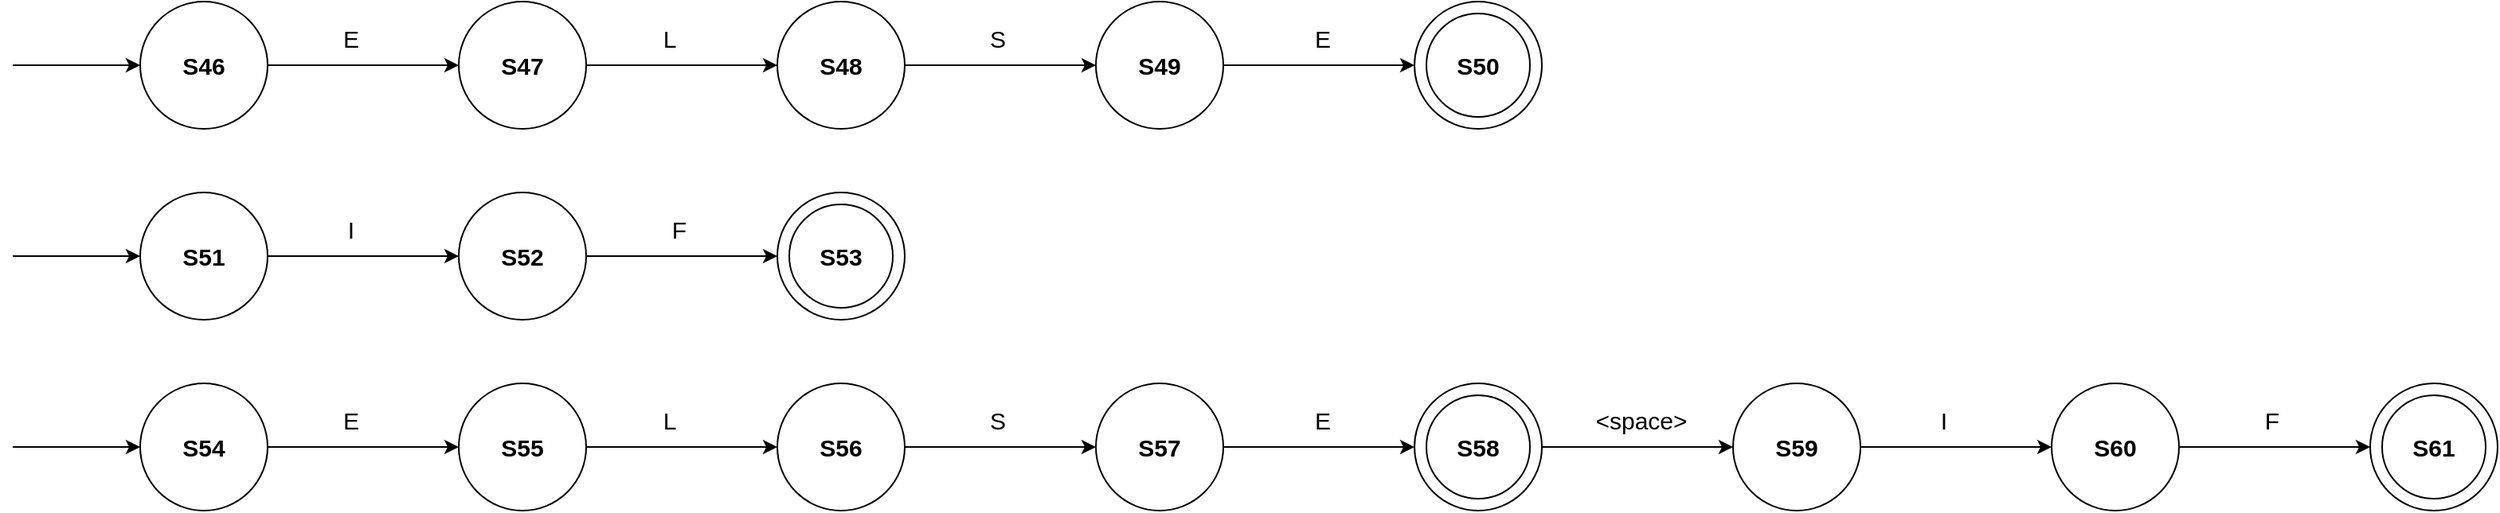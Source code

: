 <mxfile version="23.1.1" type="github">
  <diagram name="Page-1" id="jtEGU4w5EN0m42as8MH0">
    <mxGraphModel dx="2685" dy="1042" grid="1" gridSize="10" guides="1" tooltips="1" connect="1" arrows="1" fold="1" page="1" pageScale="1" pageWidth="850" pageHeight="1100" math="0" shadow="0">
      <root>
        <mxCell id="0" />
        <mxCell id="1" parent="0" />
        <mxCell id="73xzhFmGHyd9fNAaFiC_-1" value="" style="ellipse;whiteSpace=wrap;html=1;aspect=fixed;" parent="1" vertex="1">
          <mxGeometry x="400" y="40" width="80" height="80" as="geometry" />
        </mxCell>
        <mxCell id="73xzhFmGHyd9fNAaFiC_-2" value="" style="ellipse;whiteSpace=wrap;html=1;aspect=fixed;" parent="1" vertex="1">
          <mxGeometry x="200" y="40" width="80" height="80" as="geometry" />
        </mxCell>
        <mxCell id="73xzhFmGHyd9fNAaFiC_-3" value="" style="endArrow=classic;html=1;rounded=0;entryX=0;entryY=0.5;entryDx=0;entryDy=0;exitX=1;exitY=0.5;exitDx=0;exitDy=0;" parent="1" source="73xzhFmGHyd9fNAaFiC_-13" edge="1">
          <mxGeometry width="50" height="50" relative="1" as="geometry">
            <mxPoint x="120" y="80" as="sourcePoint" />
            <mxPoint x="200" y="80" as="targetPoint" />
          </mxGeometry>
        </mxCell>
        <mxCell id="73xzhFmGHyd9fNAaFiC_-4" value="" style="endArrow=classic;html=1;rounded=0;entryX=0;entryY=0.5;entryDx=0;entryDy=0;exitX=1;exitY=0.5;exitDx=0;exitDy=0;" parent="1" source="73xzhFmGHyd9fNAaFiC_-2" target="73xzhFmGHyd9fNAaFiC_-1" edge="1">
          <mxGeometry width="50" height="50" relative="1" as="geometry">
            <mxPoint x="290" y="110" as="sourcePoint" />
            <mxPoint x="410" y="110" as="targetPoint" />
          </mxGeometry>
        </mxCell>
        <mxCell id="73xzhFmGHyd9fNAaFiC_-5" value="&lt;b style=&quot;font-size: 15px;&quot;&gt;S48&lt;/b&gt;" style="text;html=1;strokeColor=none;fillColor=none;align=center;verticalAlign=middle;whiteSpace=wrap;rounded=0;fontSize=15;" parent="1" vertex="1">
          <mxGeometry x="210" y="65" width="60" height="30" as="geometry" />
        </mxCell>
        <mxCell id="73xzhFmGHyd9fNAaFiC_-6" value="&lt;b&gt;&lt;font style=&quot;font-size: 15px;&quot;&gt;S49&lt;/font&gt;&lt;/b&gt;" style="text;html=1;strokeColor=none;fillColor=none;align=center;verticalAlign=middle;whiteSpace=wrap;rounded=0;" parent="1" vertex="1">
          <mxGeometry x="410" y="65" width="60" height="30" as="geometry" />
        </mxCell>
        <mxCell id="73xzhFmGHyd9fNAaFiC_-7" value="S" style="text;html=1;strokeColor=none;fillColor=none;align=center;verticalAlign=middle;whiteSpace=wrap;rounded=0;fontSize=15;" parent="1" vertex="1">
          <mxGeometry x="286" y="47.5" width="105" height="30" as="geometry" />
        </mxCell>
        <mxCell id="73xzhFmGHyd9fNAaFiC_-8" value="" style="ellipse;whiteSpace=wrap;html=1;aspect=fixed;" parent="1" vertex="1">
          <mxGeometry x="600" y="40" width="80" height="80" as="geometry" />
        </mxCell>
        <mxCell id="73xzhFmGHyd9fNAaFiC_-9" value="" style="ellipse;whiteSpace=wrap;html=1;aspect=fixed;" parent="1" vertex="1">
          <mxGeometry x="607.5" y="47.5" width="65" height="65" as="geometry" />
        </mxCell>
        <mxCell id="73xzhFmGHyd9fNAaFiC_-10" value="" style="endArrow=classic;html=1;rounded=0;entryX=0;entryY=0.5;entryDx=0;entryDy=0;exitX=1;exitY=0.5;exitDx=0;exitDy=0;" parent="1" target="73xzhFmGHyd9fNAaFiC_-8" edge="1">
          <mxGeometry width="50" height="50" relative="1" as="geometry">
            <mxPoint x="480" y="80" as="sourcePoint" />
            <mxPoint x="610" y="110" as="targetPoint" />
          </mxGeometry>
        </mxCell>
        <mxCell id="73xzhFmGHyd9fNAaFiC_-11" value="&lt;b&gt;&lt;font style=&quot;font-size: 15px;&quot;&gt;S50&lt;/font&gt;&lt;/b&gt;" style="text;html=1;strokeColor=none;fillColor=none;align=center;verticalAlign=middle;whiteSpace=wrap;rounded=0;" parent="1" vertex="1">
          <mxGeometry x="610" y="65" width="60" height="30" as="geometry" />
        </mxCell>
        <mxCell id="73xzhFmGHyd9fNAaFiC_-12" value="E" style="text;html=1;strokeColor=none;fillColor=none;align=center;verticalAlign=middle;whiteSpace=wrap;rounded=0;fontSize=15;" parent="1" vertex="1">
          <mxGeometry x="490" y="47.5" width="105" height="30" as="geometry" />
        </mxCell>
        <mxCell id="73xzhFmGHyd9fNAaFiC_-13" value="" style="ellipse;whiteSpace=wrap;html=1;aspect=fixed;" parent="1" vertex="1">
          <mxGeometry y="40" width="80" height="80" as="geometry" />
        </mxCell>
        <mxCell id="73xzhFmGHyd9fNAaFiC_-14" value="" style="endArrow=classic;html=1;rounded=0;entryX=0;entryY=0.5;entryDx=0;entryDy=0;" parent="1" edge="1">
          <mxGeometry width="50" height="50" relative="1" as="geometry">
            <mxPoint x="-120" y="80" as="sourcePoint" />
            <mxPoint y="80" as="targetPoint" />
          </mxGeometry>
        </mxCell>
        <mxCell id="73xzhFmGHyd9fNAaFiC_-15" value="&lt;b style=&quot;font-size: 15px;&quot;&gt;S47&lt;/b&gt;" style="text;html=1;strokeColor=none;fillColor=none;align=center;verticalAlign=middle;whiteSpace=wrap;rounded=0;fontSize=15;" parent="1" vertex="1">
          <mxGeometry x="10" y="65" width="60" height="30" as="geometry" />
        </mxCell>
        <mxCell id="73xzhFmGHyd9fNAaFiC_-16" value="L" style="text;html=1;strokeColor=none;fillColor=none;align=center;verticalAlign=middle;whiteSpace=wrap;rounded=0;fontSize=15;" parent="1" vertex="1">
          <mxGeometry x="80" y="47.5" width="105" height="30" as="geometry" />
        </mxCell>
        <mxCell id="73xzhFmGHyd9fNAaFiC_-17" value="" style="ellipse;whiteSpace=wrap;html=1;aspect=fixed;" parent="1" vertex="1">
          <mxGeometry x="200" y="160" width="80" height="80" as="geometry" />
        </mxCell>
        <mxCell id="73xzhFmGHyd9fNAaFiC_-18" value="" style="ellipse;whiteSpace=wrap;html=1;aspect=fixed;" parent="1" vertex="1">
          <mxGeometry y="160" width="80" height="80" as="geometry" />
        </mxCell>
        <mxCell id="73xzhFmGHyd9fNAaFiC_-19" value="" style="endArrow=classic;html=1;rounded=0;entryX=0;entryY=0.5;entryDx=0;entryDy=0;exitX=1;exitY=0.5;exitDx=0;exitDy=0;" parent="1" source="73xzhFmGHyd9fNAaFiC_-23" edge="1">
          <mxGeometry width="50" height="50" relative="1" as="geometry">
            <mxPoint x="-80" y="200" as="sourcePoint" />
            <mxPoint y="200" as="targetPoint" />
          </mxGeometry>
        </mxCell>
        <mxCell id="73xzhFmGHyd9fNAaFiC_-20" value="" style="endArrow=classic;html=1;rounded=0;entryX=0;entryY=0.5;entryDx=0;entryDy=0;exitX=1;exitY=0.5;exitDx=0;exitDy=0;" parent="1" source="73xzhFmGHyd9fNAaFiC_-18" target="73xzhFmGHyd9fNAaFiC_-17" edge="1">
          <mxGeometry width="50" height="50" relative="1" as="geometry">
            <mxPoint x="90" y="230" as="sourcePoint" />
            <mxPoint x="210" y="230" as="targetPoint" />
          </mxGeometry>
        </mxCell>
        <mxCell id="73xzhFmGHyd9fNAaFiC_-21" value="&lt;b style=&quot;font-size: 15px;&quot;&gt;S52&lt;/b&gt;" style="text;html=1;strokeColor=none;fillColor=none;align=center;verticalAlign=middle;whiteSpace=wrap;rounded=0;fontSize=15;" parent="1" vertex="1">
          <mxGeometry x="10" y="185" width="60" height="30" as="geometry" />
        </mxCell>
        <mxCell id="73xzhFmGHyd9fNAaFiC_-22" value="F" style="text;html=1;strokeColor=none;fillColor=none;align=center;verticalAlign=middle;whiteSpace=wrap;rounded=0;fontSize=15;" parent="1" vertex="1">
          <mxGeometry x="86" y="167.5" width="105" height="30" as="geometry" />
        </mxCell>
        <mxCell id="73xzhFmGHyd9fNAaFiC_-23" value="" style="ellipse;whiteSpace=wrap;html=1;aspect=fixed;" parent="1" vertex="1">
          <mxGeometry x="-200" y="160" width="80" height="80" as="geometry" />
        </mxCell>
        <mxCell id="73xzhFmGHyd9fNAaFiC_-24" value="" style="endArrow=classic;html=1;rounded=0;entryX=0;entryY=0.5;entryDx=0;entryDy=0;" parent="1" edge="1">
          <mxGeometry width="50" height="50" relative="1" as="geometry">
            <mxPoint x="-280" y="200" as="sourcePoint" />
            <mxPoint x="-200" y="200" as="targetPoint" />
          </mxGeometry>
        </mxCell>
        <mxCell id="73xzhFmGHyd9fNAaFiC_-25" value="&lt;b style=&quot;font-size: 15px;&quot;&gt;S51&lt;/b&gt;" style="text;html=1;strokeColor=none;fillColor=none;align=center;verticalAlign=middle;whiteSpace=wrap;rounded=0;fontSize=15;" parent="1" vertex="1">
          <mxGeometry x="-190" y="185" width="60" height="30" as="geometry" />
        </mxCell>
        <mxCell id="73xzhFmGHyd9fNAaFiC_-26" value="" style="ellipse;whiteSpace=wrap;html=1;aspect=fixed;" parent="1" vertex="1">
          <mxGeometry x="207.5" y="167.5" width="65" height="65" as="geometry" />
        </mxCell>
        <mxCell id="73xzhFmGHyd9fNAaFiC_-27" value="I" style="text;html=1;strokeColor=none;fillColor=none;align=center;verticalAlign=middle;whiteSpace=wrap;rounded=0;fontSize=15;" parent="1" vertex="1">
          <mxGeometry x="-120" y="167.5" width="105" height="30" as="geometry" />
        </mxCell>
        <mxCell id="73xzhFmGHyd9fNAaFiC_-28" value="&lt;b&gt;&lt;font style=&quot;font-size: 15px;&quot;&gt;S53&lt;/font&gt;&lt;/b&gt;" style="text;html=1;strokeColor=none;fillColor=none;align=center;verticalAlign=middle;whiteSpace=wrap;rounded=0;" parent="1" vertex="1">
          <mxGeometry x="210" y="185" width="60" height="30" as="geometry" />
        </mxCell>
        <mxCell id="73xzhFmGHyd9fNAaFiC_-57" value="" style="ellipse;whiteSpace=wrap;html=1;aspect=fixed;" parent="1" vertex="1">
          <mxGeometry x="-200" y="40" width="80" height="80" as="geometry" />
        </mxCell>
        <mxCell id="73xzhFmGHyd9fNAaFiC_-58" value="" style="endArrow=classic;html=1;rounded=0;entryX=0;entryY=0.5;entryDx=0;entryDy=0;" parent="1" edge="1">
          <mxGeometry width="50" height="50" relative="1" as="geometry">
            <mxPoint x="-280" y="80" as="sourcePoint" />
            <mxPoint x="-200" y="80" as="targetPoint" />
          </mxGeometry>
        </mxCell>
        <mxCell id="73xzhFmGHyd9fNAaFiC_-59" value="&lt;b style=&quot;font-size: 15px;&quot;&gt;S46&lt;/b&gt;" style="text;html=1;strokeColor=none;fillColor=none;align=center;verticalAlign=middle;whiteSpace=wrap;rounded=0;fontSize=15;" parent="1" vertex="1">
          <mxGeometry x="-190" y="65" width="60" height="30" as="geometry" />
        </mxCell>
        <mxCell id="73xzhFmGHyd9fNAaFiC_-60" value="E" style="text;html=1;strokeColor=none;fillColor=none;align=center;verticalAlign=middle;whiteSpace=wrap;rounded=0;fontSize=15;" parent="1" vertex="1">
          <mxGeometry x="-120" y="47.5" width="105" height="30" as="geometry" />
        </mxCell>
        <mxCell id="73xzhFmGHyd9fNAaFiC_-61" value="" style="ellipse;whiteSpace=wrap;html=1;aspect=fixed;" parent="1" vertex="1">
          <mxGeometry x="400" y="280" width="80" height="80" as="geometry" />
        </mxCell>
        <mxCell id="73xzhFmGHyd9fNAaFiC_-62" value="" style="ellipse;whiteSpace=wrap;html=1;aspect=fixed;" parent="1" vertex="1">
          <mxGeometry x="200" y="280" width="80" height="80" as="geometry" />
        </mxCell>
        <mxCell id="73xzhFmGHyd9fNAaFiC_-63" value="" style="endArrow=classic;html=1;rounded=0;entryX=0;entryY=0.5;entryDx=0;entryDy=0;exitX=1;exitY=0.5;exitDx=0;exitDy=0;" parent="1" source="73xzhFmGHyd9fNAaFiC_-73" edge="1">
          <mxGeometry width="50" height="50" relative="1" as="geometry">
            <mxPoint x="120" y="320" as="sourcePoint" />
            <mxPoint x="200" y="320" as="targetPoint" />
          </mxGeometry>
        </mxCell>
        <mxCell id="73xzhFmGHyd9fNAaFiC_-64" value="" style="endArrow=classic;html=1;rounded=0;entryX=0;entryY=0.5;entryDx=0;entryDy=0;exitX=1;exitY=0.5;exitDx=0;exitDy=0;" parent="1" source="73xzhFmGHyd9fNAaFiC_-62" target="73xzhFmGHyd9fNAaFiC_-61" edge="1">
          <mxGeometry width="50" height="50" relative="1" as="geometry">
            <mxPoint x="290" y="350" as="sourcePoint" />
            <mxPoint x="410" y="350" as="targetPoint" />
          </mxGeometry>
        </mxCell>
        <mxCell id="73xzhFmGHyd9fNAaFiC_-65" value="&lt;b style=&quot;font-size: 15px;&quot;&gt;S56&lt;/b&gt;" style="text;html=1;strokeColor=none;fillColor=none;align=center;verticalAlign=middle;whiteSpace=wrap;rounded=0;fontSize=15;" parent="1" vertex="1">
          <mxGeometry x="210" y="305" width="60" height="30" as="geometry" />
        </mxCell>
        <mxCell id="73xzhFmGHyd9fNAaFiC_-66" value="&lt;b&gt;&lt;font style=&quot;font-size: 15px;&quot;&gt;S57&lt;/font&gt;&lt;/b&gt;" style="text;html=1;strokeColor=none;fillColor=none;align=center;verticalAlign=middle;whiteSpace=wrap;rounded=0;" parent="1" vertex="1">
          <mxGeometry x="410" y="305" width="60" height="30" as="geometry" />
        </mxCell>
        <mxCell id="73xzhFmGHyd9fNAaFiC_-67" value="S" style="text;html=1;strokeColor=none;fillColor=none;align=center;verticalAlign=middle;whiteSpace=wrap;rounded=0;fontSize=15;" parent="1" vertex="1">
          <mxGeometry x="286" y="287.5" width="105" height="30" as="geometry" />
        </mxCell>
        <mxCell id="73xzhFmGHyd9fNAaFiC_-68" value="" style="ellipse;whiteSpace=wrap;html=1;aspect=fixed;" parent="1" vertex="1">
          <mxGeometry x="600" y="280" width="80" height="80" as="geometry" />
        </mxCell>
        <mxCell id="73xzhFmGHyd9fNAaFiC_-70" value="" style="endArrow=classic;html=1;rounded=0;entryX=0;entryY=0.5;entryDx=0;entryDy=0;exitX=1;exitY=0.5;exitDx=0;exitDy=0;" parent="1" target="73xzhFmGHyd9fNAaFiC_-68" edge="1">
          <mxGeometry width="50" height="50" relative="1" as="geometry">
            <mxPoint x="480" y="320" as="sourcePoint" />
            <mxPoint x="610" y="350" as="targetPoint" />
          </mxGeometry>
        </mxCell>
        <mxCell id="73xzhFmGHyd9fNAaFiC_-72" value="E" style="text;html=1;strokeColor=none;fillColor=none;align=center;verticalAlign=middle;whiteSpace=wrap;rounded=0;fontSize=15;" parent="1" vertex="1">
          <mxGeometry x="490" y="287.5" width="105" height="30" as="geometry" />
        </mxCell>
        <mxCell id="73xzhFmGHyd9fNAaFiC_-73" value="" style="ellipse;whiteSpace=wrap;html=1;aspect=fixed;" parent="1" vertex="1">
          <mxGeometry y="280" width="80" height="80" as="geometry" />
        </mxCell>
        <mxCell id="73xzhFmGHyd9fNAaFiC_-74" value="" style="endArrow=classic;html=1;rounded=0;entryX=0;entryY=0.5;entryDx=0;entryDy=0;" parent="1" edge="1">
          <mxGeometry width="50" height="50" relative="1" as="geometry">
            <mxPoint x="-120" y="320" as="sourcePoint" />
            <mxPoint y="320" as="targetPoint" />
          </mxGeometry>
        </mxCell>
        <mxCell id="73xzhFmGHyd9fNAaFiC_-75" value="&lt;b style=&quot;font-size: 15px;&quot;&gt;S55&lt;/b&gt;" style="text;html=1;strokeColor=none;fillColor=none;align=center;verticalAlign=middle;whiteSpace=wrap;rounded=0;fontSize=15;" parent="1" vertex="1">
          <mxGeometry x="10" y="305" width="60" height="30" as="geometry" />
        </mxCell>
        <mxCell id="73xzhFmGHyd9fNAaFiC_-76" value="L" style="text;html=1;strokeColor=none;fillColor=none;align=center;verticalAlign=middle;whiteSpace=wrap;rounded=0;fontSize=15;" parent="1" vertex="1">
          <mxGeometry x="80" y="287.5" width="105" height="30" as="geometry" />
        </mxCell>
        <mxCell id="73xzhFmGHyd9fNAaFiC_-77" value="" style="ellipse;whiteSpace=wrap;html=1;aspect=fixed;" parent="1" vertex="1">
          <mxGeometry x="-200" y="280" width="80" height="80" as="geometry" />
        </mxCell>
        <mxCell id="73xzhFmGHyd9fNAaFiC_-78" value="" style="endArrow=classic;html=1;rounded=0;entryX=0;entryY=0.5;entryDx=0;entryDy=0;" parent="1" edge="1">
          <mxGeometry width="50" height="50" relative="1" as="geometry">
            <mxPoint x="-280" y="320" as="sourcePoint" />
            <mxPoint x="-200" y="320" as="targetPoint" />
          </mxGeometry>
        </mxCell>
        <mxCell id="73xzhFmGHyd9fNAaFiC_-79" value="&lt;b style=&quot;font-size: 15px;&quot;&gt;S54&lt;/b&gt;" style="text;html=1;strokeColor=none;fillColor=none;align=center;verticalAlign=middle;whiteSpace=wrap;rounded=0;fontSize=15;" parent="1" vertex="1">
          <mxGeometry x="-190" y="305" width="60" height="30" as="geometry" />
        </mxCell>
        <mxCell id="73xzhFmGHyd9fNAaFiC_-80" value="E" style="text;html=1;strokeColor=none;fillColor=none;align=center;verticalAlign=middle;whiteSpace=wrap;rounded=0;fontSize=15;" parent="1" vertex="1">
          <mxGeometry x="-120" y="287.5" width="105" height="30" as="geometry" />
        </mxCell>
        <mxCell id="73xzhFmGHyd9fNAaFiC_-81" value="" style="ellipse;whiteSpace=wrap;html=1;aspect=fixed;" parent="1" vertex="1">
          <mxGeometry x="1200" y="280" width="80" height="80" as="geometry" />
        </mxCell>
        <mxCell id="73xzhFmGHyd9fNAaFiC_-82" value="" style="ellipse;whiteSpace=wrap;html=1;aspect=fixed;" parent="1" vertex="1">
          <mxGeometry x="1000" y="280" width="80" height="80" as="geometry" />
        </mxCell>
        <mxCell id="73xzhFmGHyd9fNAaFiC_-83" value="" style="endArrow=classic;html=1;rounded=0;entryX=0;entryY=0.5;entryDx=0;entryDy=0;exitX=1;exitY=0.5;exitDx=0;exitDy=0;" parent="1" source="73xzhFmGHyd9fNAaFiC_-87" edge="1">
          <mxGeometry width="50" height="50" relative="1" as="geometry">
            <mxPoint x="920" y="320" as="sourcePoint" />
            <mxPoint x="1000" y="320" as="targetPoint" />
          </mxGeometry>
        </mxCell>
        <mxCell id="73xzhFmGHyd9fNAaFiC_-84" value="" style="endArrow=classic;html=1;rounded=0;entryX=0;entryY=0.5;entryDx=0;entryDy=0;exitX=1;exitY=0.5;exitDx=0;exitDy=0;" parent="1" source="73xzhFmGHyd9fNAaFiC_-82" target="73xzhFmGHyd9fNAaFiC_-81" edge="1">
          <mxGeometry width="50" height="50" relative="1" as="geometry">
            <mxPoint x="1090" y="350" as="sourcePoint" />
            <mxPoint x="1210" y="350" as="targetPoint" />
          </mxGeometry>
        </mxCell>
        <mxCell id="73xzhFmGHyd9fNAaFiC_-85" value="&lt;b style=&quot;font-size: 15px;&quot;&gt;S60&lt;/b&gt;" style="text;html=1;strokeColor=none;fillColor=none;align=center;verticalAlign=middle;whiteSpace=wrap;rounded=0;fontSize=15;" parent="1" vertex="1">
          <mxGeometry x="1010" y="305" width="60" height="30" as="geometry" />
        </mxCell>
        <mxCell id="73xzhFmGHyd9fNAaFiC_-86" value="F" style="text;html=1;strokeColor=none;fillColor=none;align=center;verticalAlign=middle;whiteSpace=wrap;rounded=0;fontSize=15;" parent="1" vertex="1">
          <mxGeometry x="1086" y="287.5" width="105" height="30" as="geometry" />
        </mxCell>
        <mxCell id="73xzhFmGHyd9fNAaFiC_-87" value="" style="ellipse;whiteSpace=wrap;html=1;aspect=fixed;" parent="1" vertex="1">
          <mxGeometry x="800" y="280" width="80" height="80" as="geometry" />
        </mxCell>
        <mxCell id="73xzhFmGHyd9fNAaFiC_-88" value="" style="endArrow=classic;html=1;rounded=0;entryX=0;entryY=0.5;entryDx=0;entryDy=0;exitX=1;exitY=0.5;exitDx=0;exitDy=0;" parent="1" source="73xzhFmGHyd9fNAaFiC_-68" edge="1">
          <mxGeometry width="50" height="50" relative="1" as="geometry">
            <mxPoint x="720" y="320" as="sourcePoint" />
            <mxPoint x="800" y="320" as="targetPoint" />
          </mxGeometry>
        </mxCell>
        <mxCell id="73xzhFmGHyd9fNAaFiC_-89" value="&lt;b style=&quot;font-size: 15px;&quot;&gt;S59&lt;/b&gt;" style="text;html=1;strokeColor=none;fillColor=none;align=center;verticalAlign=middle;whiteSpace=wrap;rounded=0;fontSize=15;" parent="1" vertex="1">
          <mxGeometry x="810" y="305" width="60" height="30" as="geometry" />
        </mxCell>
        <mxCell id="73xzhFmGHyd9fNAaFiC_-90" value="" style="ellipse;whiteSpace=wrap;html=1;aspect=fixed;" parent="1" vertex="1">
          <mxGeometry x="1207.5" y="287.5" width="65" height="65" as="geometry" />
        </mxCell>
        <mxCell id="73xzhFmGHyd9fNAaFiC_-91" value="I" style="text;html=1;strokeColor=none;fillColor=none;align=center;verticalAlign=middle;whiteSpace=wrap;rounded=0;fontSize=15;" parent="1" vertex="1">
          <mxGeometry x="880" y="287.5" width="105" height="30" as="geometry" />
        </mxCell>
        <mxCell id="73xzhFmGHyd9fNAaFiC_-92" value="&lt;b&gt;&lt;font style=&quot;font-size: 15px;&quot;&gt;S61&lt;/font&gt;&lt;/b&gt;" style="text;html=1;strokeColor=none;fillColor=none;align=center;verticalAlign=middle;whiteSpace=wrap;rounded=0;" parent="1" vertex="1">
          <mxGeometry x="1210" y="305" width="60" height="30" as="geometry" />
        </mxCell>
        <mxCell id="73xzhFmGHyd9fNAaFiC_-93" value="&amp;lt;space&amp;gt;" style="text;html=1;strokeColor=none;fillColor=none;align=center;verticalAlign=middle;whiteSpace=wrap;rounded=0;fontSize=15;" parent="1" vertex="1">
          <mxGeometry x="690" y="287.5" width="105" height="30" as="geometry" />
        </mxCell>
        <mxCell id="73xzhFmGHyd9fNAaFiC_-94" value="" style="ellipse;whiteSpace=wrap;html=1;aspect=fixed;" parent="1" vertex="1">
          <mxGeometry x="607.5" y="287.5" width="65" height="65" as="geometry" />
        </mxCell>
        <mxCell id="73xzhFmGHyd9fNAaFiC_-71" value="&lt;b&gt;&lt;font style=&quot;font-size: 15px;&quot;&gt;S58&lt;/font&gt;&lt;/b&gt;" style="text;html=1;strokeColor=none;fillColor=none;align=center;verticalAlign=middle;whiteSpace=wrap;rounded=0;" parent="1" vertex="1">
          <mxGeometry x="610" y="305" width="60" height="30" as="geometry" />
        </mxCell>
      </root>
    </mxGraphModel>
  </diagram>
</mxfile>
